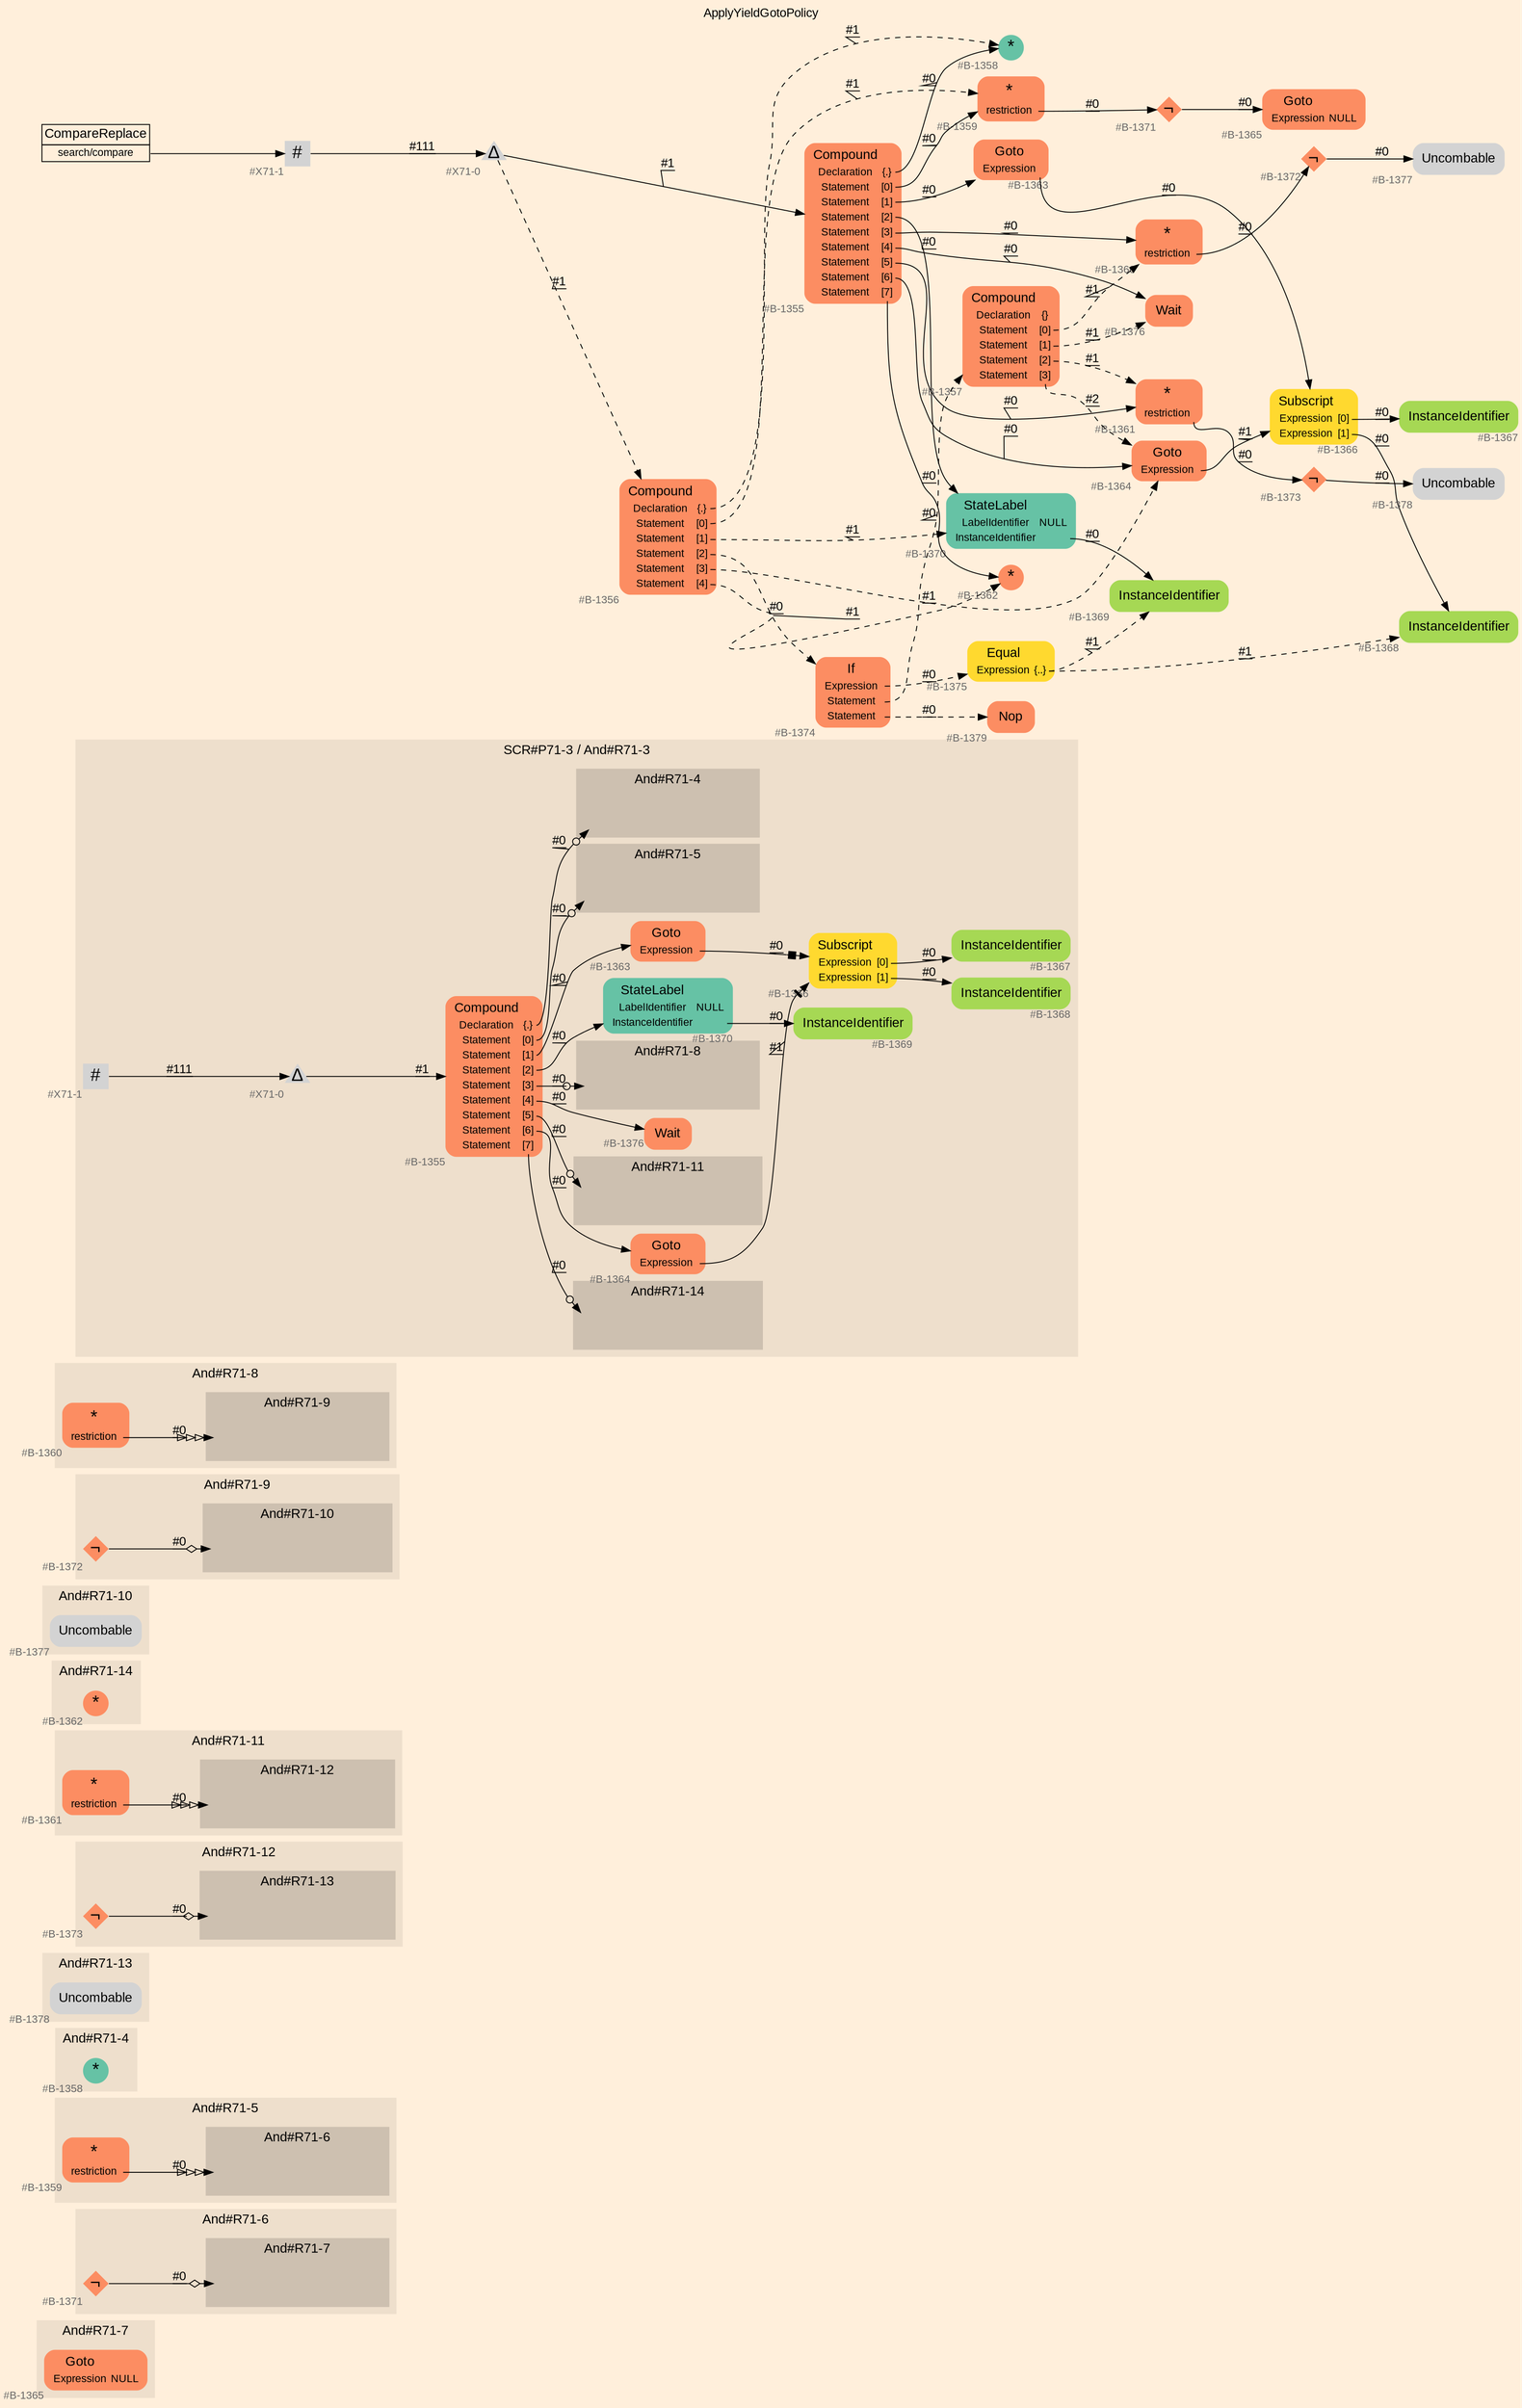 digraph "ApplyYieldGotoPolicy" {
label = "ApplyYieldGotoPolicy"
labelloc = t
graph [
    rankdir = "LR"
    ranksep = 0.3
    bgcolor = antiquewhite1
    color = black
    fontcolor = black
    fontname = "Arial"
];
node [
    fontname = "Arial"
];
edge [
    fontname = "Arial"
];

// -------------------- figure And#R71-7 --------------------
// -------- region And#R71-7 ----------
subgraph "clusterAnd#R71-7" {
    label = "And#R71-7"
    style = "filled"
    color = antiquewhite2
    fontsize = "15"
    // -------- block And#R71-7/#B-1365 ----------
    "And#R71-7/#B-1365" [
        fillcolor = "/set28/2"
        xlabel = "#B-1365"
        fontsize = "12"
        fontcolor = grey40
        shape = "plaintext"
        label = <<TABLE BORDER="0" CELLBORDER="0" CELLSPACING="0">
         <TR><TD><FONT COLOR="black" POINT-SIZE="15">Goto</FONT></TD></TR>
         <TR><TD><FONT COLOR="black" POINT-SIZE="12">Expression</FONT></TD><TD PORT="port0"><FONT COLOR="black" POINT-SIZE="12">NULL</FONT></TD></TR>
        </TABLE>>
        style = "rounded,filled"
    ];
    
}


// -------------------- figure And#R71-6 --------------------
// -------- region And#R71-6 ----------
subgraph "clusterAnd#R71-6" {
    label = "And#R71-6"
    style = "filled"
    color = antiquewhite2
    fontsize = "15"
    // -------- block And#R71-6/#B-1371 ----------
    "And#R71-6/#B-1371" [
        fillcolor = "/set28/2"
        xlabel = "#B-1371"
        fontsize = "12"
        fontcolor = grey40
        shape = "diamond"
        label = <<FONT COLOR="black" POINT-SIZE="20">¬</FONT>>
        style = "filled"
        penwidth = 0.0
        fixedsize = true
        width = 0.4
        height = 0.4
    ];
    
    // -------- region And#R71-6/And#R71-7 ----------
    subgraph "clusterAnd#R71-6/And#R71-7" {
        label = "And#R71-7"
        style = "filled"
        color = antiquewhite3
        fontsize = "15"
        // -------- block And#R71-6/And#R71-7/#B-1365 ----------
        "And#R71-6/And#R71-7/#B-1365" [
            fillcolor = "/set28/2"
            xlabel = "#B-1365"
            fontsize = "12"
            fontcolor = grey40
            shape = "none"
            style = "invisible"
        ];
        
    }
    
}

"And#R71-6/#B-1371" -> "And#R71-6/And#R71-7/#B-1365" [
    arrowhead="normalnoneodiamond"
    label = "#0"
    decorate = true
    color = black
    fontcolor = black
];


// -------------------- figure And#R71-5 --------------------
// -------- region And#R71-5 ----------
subgraph "clusterAnd#R71-5" {
    label = "And#R71-5"
    style = "filled"
    color = antiquewhite2
    fontsize = "15"
    // -------- block And#R71-5/#B-1359 ----------
    "And#R71-5/#B-1359" [
        fillcolor = "/set28/2"
        xlabel = "#B-1359"
        fontsize = "12"
        fontcolor = grey40
        shape = "plaintext"
        label = <<TABLE BORDER="0" CELLBORDER="0" CELLSPACING="0">
         <TR><TD><FONT COLOR="black" POINT-SIZE="20">*</FONT></TD></TR>
         <TR><TD><FONT COLOR="black" POINT-SIZE="12">restriction</FONT></TD><TD PORT="port0"></TD></TR>
        </TABLE>>
        style = "rounded,filled"
    ];
    
    // -------- region And#R71-5/And#R71-6 ----------
    subgraph "clusterAnd#R71-5/And#R71-6" {
        label = "And#R71-6"
        style = "filled"
        color = antiquewhite3
        fontsize = "15"
        // -------- block And#R71-5/And#R71-6/#B-1371 ----------
        "And#R71-5/And#R71-6/#B-1371" [
            fillcolor = "/set28/2"
            xlabel = "#B-1371"
            fontsize = "12"
            fontcolor = grey40
            shape = "none"
            style = "invisible"
        ];
        
    }
    
}

"And#R71-5/#B-1359":port0 -> "And#R71-5/And#R71-6/#B-1371" [
    arrowhead="normalonormalonormalonormal"
    label = "#0"
    decorate = true
    color = black
    fontcolor = black
];


// -------------------- figure And#R71-4 --------------------
// -------- region And#R71-4 ----------
subgraph "clusterAnd#R71-4" {
    label = "And#R71-4"
    style = "filled"
    color = antiquewhite2
    fontsize = "15"
    // -------- block And#R71-4/#B-1358 ----------
    "And#R71-4/#B-1358" [
        fillcolor = "/set28/1"
        xlabel = "#B-1358"
        fontsize = "12"
        fontcolor = grey40
        shape = "circle"
        label = <<FONT COLOR="black" POINT-SIZE="20">*</FONT>>
        style = "filled"
        penwidth = 0.0
        fixedsize = true
        width = 0.4
        height = 0.4
    ];
    
}


// -------------------- figure And#R71-13 --------------------
// -------- region And#R71-13 ----------
subgraph "clusterAnd#R71-13" {
    label = "And#R71-13"
    style = "filled"
    color = antiquewhite2
    fontsize = "15"
    // -------- block And#R71-13/#B-1378 ----------
    "And#R71-13/#B-1378" [
        xlabel = "#B-1378"
        fontsize = "12"
        fontcolor = grey40
        shape = "plaintext"
        label = <<TABLE BORDER="0" CELLBORDER="0" CELLSPACING="0">
         <TR><TD><FONT COLOR="black" POINT-SIZE="15">Uncombable</FONT></TD></TR>
        </TABLE>>
        style = "rounded,filled"
    ];
    
}


// -------------------- figure And#R71-12 --------------------
// -------- region And#R71-12 ----------
subgraph "clusterAnd#R71-12" {
    label = "And#R71-12"
    style = "filled"
    color = antiquewhite2
    fontsize = "15"
    // -------- block And#R71-12/#B-1373 ----------
    "And#R71-12/#B-1373" [
        fillcolor = "/set28/2"
        xlabel = "#B-1373"
        fontsize = "12"
        fontcolor = grey40
        shape = "diamond"
        label = <<FONT COLOR="black" POINT-SIZE="20">¬</FONT>>
        style = "filled"
        penwidth = 0.0
        fixedsize = true
        width = 0.4
        height = 0.4
    ];
    
    // -------- region And#R71-12/And#R71-13 ----------
    subgraph "clusterAnd#R71-12/And#R71-13" {
        label = "And#R71-13"
        style = "filled"
        color = antiquewhite3
        fontsize = "15"
        // -------- block And#R71-12/And#R71-13/#B-1378 ----------
        "And#R71-12/And#R71-13/#B-1378" [
            xlabel = "#B-1378"
            fontsize = "12"
            fontcolor = grey40
            shape = "none"
            style = "invisible"
        ];
        
    }
    
}

"And#R71-12/#B-1373" -> "And#R71-12/And#R71-13/#B-1378" [
    arrowhead="normalnoneodiamond"
    label = "#0"
    decorate = true
    color = black
    fontcolor = black
];


// -------------------- figure And#R71-11 --------------------
// -------- region And#R71-11 ----------
subgraph "clusterAnd#R71-11" {
    label = "And#R71-11"
    style = "filled"
    color = antiquewhite2
    fontsize = "15"
    // -------- block And#R71-11/#B-1361 ----------
    "And#R71-11/#B-1361" [
        fillcolor = "/set28/2"
        xlabel = "#B-1361"
        fontsize = "12"
        fontcolor = grey40
        shape = "plaintext"
        label = <<TABLE BORDER="0" CELLBORDER="0" CELLSPACING="0">
         <TR><TD><FONT COLOR="black" POINT-SIZE="20">*</FONT></TD></TR>
         <TR><TD><FONT COLOR="black" POINT-SIZE="12">restriction</FONT></TD><TD PORT="port0"></TD></TR>
        </TABLE>>
        style = "rounded,filled"
    ];
    
    // -------- region And#R71-11/And#R71-12 ----------
    subgraph "clusterAnd#R71-11/And#R71-12" {
        label = "And#R71-12"
        style = "filled"
        color = antiquewhite3
        fontsize = "15"
        // -------- block And#R71-11/And#R71-12/#B-1373 ----------
        "And#R71-11/And#R71-12/#B-1373" [
            fillcolor = "/set28/2"
            xlabel = "#B-1373"
            fontsize = "12"
            fontcolor = grey40
            shape = "none"
            style = "invisible"
        ];
        
    }
    
}

"And#R71-11/#B-1361":port0 -> "And#R71-11/And#R71-12/#B-1373" [
    arrowhead="normalonormalonormalonormal"
    label = "#0"
    decorate = true
    color = black
    fontcolor = black
];


// -------------------- figure And#R71-14 --------------------
// -------- region And#R71-14 ----------
subgraph "clusterAnd#R71-14" {
    label = "And#R71-14"
    style = "filled"
    color = antiquewhite2
    fontsize = "15"
    // -------- block And#R71-14/#B-1362 ----------
    "And#R71-14/#B-1362" [
        fillcolor = "/set28/2"
        xlabel = "#B-1362"
        fontsize = "12"
        fontcolor = grey40
        shape = "circle"
        label = <<FONT COLOR="black" POINT-SIZE="20">*</FONT>>
        style = "filled"
        penwidth = 0.0
        fixedsize = true
        width = 0.4
        height = 0.4
    ];
    
}


// -------------------- figure And#R71-10 --------------------
// -------- region And#R71-10 ----------
subgraph "clusterAnd#R71-10" {
    label = "And#R71-10"
    style = "filled"
    color = antiquewhite2
    fontsize = "15"
    // -------- block And#R71-10/#B-1377 ----------
    "And#R71-10/#B-1377" [
        xlabel = "#B-1377"
        fontsize = "12"
        fontcolor = grey40
        shape = "plaintext"
        label = <<TABLE BORDER="0" CELLBORDER="0" CELLSPACING="0">
         <TR><TD><FONT COLOR="black" POINT-SIZE="15">Uncombable</FONT></TD></TR>
        </TABLE>>
        style = "rounded,filled"
    ];
    
}


// -------------------- figure And#R71-9 --------------------
// -------- region And#R71-9 ----------
subgraph "clusterAnd#R71-9" {
    label = "And#R71-9"
    style = "filled"
    color = antiquewhite2
    fontsize = "15"
    // -------- block And#R71-9/#B-1372 ----------
    "And#R71-9/#B-1372" [
        fillcolor = "/set28/2"
        xlabel = "#B-1372"
        fontsize = "12"
        fontcolor = grey40
        shape = "diamond"
        label = <<FONT COLOR="black" POINT-SIZE="20">¬</FONT>>
        style = "filled"
        penwidth = 0.0
        fixedsize = true
        width = 0.4
        height = 0.4
    ];
    
    // -------- region And#R71-9/And#R71-10 ----------
    subgraph "clusterAnd#R71-9/And#R71-10" {
        label = "And#R71-10"
        style = "filled"
        color = antiquewhite3
        fontsize = "15"
        // -------- block And#R71-9/And#R71-10/#B-1377 ----------
        "And#R71-9/And#R71-10/#B-1377" [
            xlabel = "#B-1377"
            fontsize = "12"
            fontcolor = grey40
            shape = "none"
            style = "invisible"
        ];
        
    }
    
}

"And#R71-9/#B-1372" -> "And#R71-9/And#R71-10/#B-1377" [
    arrowhead="normalnoneodiamond"
    label = "#0"
    decorate = true
    color = black
    fontcolor = black
];


// -------------------- figure And#R71-8 --------------------
// -------- region And#R71-8 ----------
subgraph "clusterAnd#R71-8" {
    label = "And#R71-8"
    style = "filled"
    color = antiquewhite2
    fontsize = "15"
    // -------- block And#R71-8/#B-1360 ----------
    "And#R71-8/#B-1360" [
        fillcolor = "/set28/2"
        xlabel = "#B-1360"
        fontsize = "12"
        fontcolor = grey40
        shape = "plaintext"
        label = <<TABLE BORDER="0" CELLBORDER="0" CELLSPACING="0">
         <TR><TD><FONT COLOR="black" POINT-SIZE="20">*</FONT></TD></TR>
         <TR><TD><FONT COLOR="black" POINT-SIZE="12">restriction</FONT></TD><TD PORT="port0"></TD></TR>
        </TABLE>>
        style = "rounded,filled"
    ];
    
    // -------- region And#R71-8/And#R71-9 ----------
    subgraph "clusterAnd#R71-8/And#R71-9" {
        label = "And#R71-9"
        style = "filled"
        color = antiquewhite3
        fontsize = "15"
        // -------- block And#R71-8/And#R71-9/#B-1372 ----------
        "And#R71-8/And#R71-9/#B-1372" [
            fillcolor = "/set28/2"
            xlabel = "#B-1372"
            fontsize = "12"
            fontcolor = grey40
            shape = "none"
            style = "invisible"
        ];
        
    }
    
}

"And#R71-8/#B-1360":port0 -> "And#R71-8/And#R71-9/#B-1372" [
    arrowhead="normalonormalonormalonormal"
    label = "#0"
    decorate = true
    color = black
    fontcolor = black
];


// -------------------- figure And#R71-3 --------------------
// -------- region And#R71-3 ----------
subgraph "clusterAnd#R71-3" {
    label = "SCR#P71-3 / And#R71-3"
    style = "filled"
    color = antiquewhite2
    fontsize = "15"
    // -------- block And#R71-3/#B-1376 ----------
    "And#R71-3/#B-1376" [
        fillcolor = "/set28/2"
        xlabel = "#B-1376"
        fontsize = "12"
        fontcolor = grey40
        shape = "plaintext"
        label = <<TABLE BORDER="0" CELLBORDER="0" CELLSPACING="0">
         <TR><TD><FONT COLOR="black" POINT-SIZE="15">Wait</FONT></TD></TR>
        </TABLE>>
        style = "rounded,filled"
    ];
    
    // -------- block And#R71-3/#B-1369 ----------
    "And#R71-3/#B-1369" [
        fillcolor = "/set28/5"
        xlabel = "#B-1369"
        fontsize = "12"
        fontcolor = grey40
        shape = "plaintext"
        label = <<TABLE BORDER="0" CELLBORDER="0" CELLSPACING="0">
         <TR><TD><FONT COLOR="black" POINT-SIZE="15">InstanceIdentifier</FONT></TD></TR>
        </TABLE>>
        style = "rounded,filled"
    ];
    
    // -------- block And#R71-3/#B-1368 ----------
    "And#R71-3/#B-1368" [
        fillcolor = "/set28/5"
        xlabel = "#B-1368"
        fontsize = "12"
        fontcolor = grey40
        shape = "plaintext"
        label = <<TABLE BORDER="0" CELLBORDER="0" CELLSPACING="0">
         <TR><TD><FONT COLOR="black" POINT-SIZE="15">InstanceIdentifier</FONT></TD></TR>
        </TABLE>>
        style = "rounded,filled"
    ];
    
    // -------- block And#R71-3/#B-1367 ----------
    "And#R71-3/#B-1367" [
        fillcolor = "/set28/5"
        xlabel = "#B-1367"
        fontsize = "12"
        fontcolor = grey40
        shape = "plaintext"
        label = <<TABLE BORDER="0" CELLBORDER="0" CELLSPACING="0">
         <TR><TD><FONT COLOR="black" POINT-SIZE="15">InstanceIdentifier</FONT></TD></TR>
        </TABLE>>
        style = "rounded,filled"
    ];
    
    // -------- block And#R71-3/#X71-0 ----------
    "And#R71-3/#X71-0" [
        xlabel = "#X71-0"
        fontsize = "12"
        fontcolor = grey40
        shape = "triangle"
        label = <<FONT COLOR="black" POINT-SIZE="20">Δ</FONT>>
        style = "filled"
        penwidth = 0.0
        fixedsize = true
        width = 0.4
        height = 0.4
    ];
    
    // -------- block And#R71-3/#B-1370 ----------
    "And#R71-3/#B-1370" [
        fillcolor = "/set28/1"
        xlabel = "#B-1370"
        fontsize = "12"
        fontcolor = grey40
        shape = "plaintext"
        label = <<TABLE BORDER="0" CELLBORDER="0" CELLSPACING="0">
         <TR><TD><FONT COLOR="black" POINT-SIZE="15">StateLabel</FONT></TD></TR>
         <TR><TD><FONT COLOR="black" POINT-SIZE="12">LabelIdentifier</FONT></TD><TD PORT="port0"><FONT COLOR="black" POINT-SIZE="12">NULL</FONT></TD></TR>
         <TR><TD><FONT COLOR="black" POINT-SIZE="12">InstanceIdentifier</FONT></TD><TD PORT="port1"></TD></TR>
        </TABLE>>
        style = "rounded,filled"
    ];
    
    // -------- block And#R71-3/#B-1364 ----------
    "And#R71-3/#B-1364" [
        fillcolor = "/set28/2"
        xlabel = "#B-1364"
        fontsize = "12"
        fontcolor = grey40
        shape = "plaintext"
        label = <<TABLE BORDER="0" CELLBORDER="0" CELLSPACING="0">
         <TR><TD><FONT COLOR="black" POINT-SIZE="15">Goto</FONT></TD></TR>
         <TR><TD><FONT COLOR="black" POINT-SIZE="12">Expression</FONT></TD><TD PORT="port0"></TD></TR>
        </TABLE>>
        style = "rounded,filled"
    ];
    
    // -------- block And#R71-3/#B-1363 ----------
    "And#R71-3/#B-1363" [
        fillcolor = "/set28/2"
        xlabel = "#B-1363"
        fontsize = "12"
        fontcolor = grey40
        shape = "plaintext"
        label = <<TABLE BORDER="0" CELLBORDER="0" CELLSPACING="0">
         <TR><TD><FONT COLOR="black" POINT-SIZE="15">Goto</FONT></TD></TR>
         <TR><TD><FONT COLOR="black" POINT-SIZE="12">Expression</FONT></TD><TD PORT="port0"></TD></TR>
        </TABLE>>
        style = "rounded,filled"
    ];
    
    // -------- block And#R71-3/#B-1355 ----------
    "And#R71-3/#B-1355" [
        fillcolor = "/set28/2"
        xlabel = "#B-1355"
        fontsize = "12"
        fontcolor = grey40
        shape = "plaintext"
        label = <<TABLE BORDER="0" CELLBORDER="0" CELLSPACING="0">
         <TR><TD><FONT COLOR="black" POINT-SIZE="15">Compound</FONT></TD></TR>
         <TR><TD><FONT COLOR="black" POINT-SIZE="12">Declaration</FONT></TD><TD PORT="port0"><FONT COLOR="black" POINT-SIZE="12">{.}</FONT></TD></TR>
         <TR><TD><FONT COLOR="black" POINT-SIZE="12">Statement</FONT></TD><TD PORT="port1"><FONT COLOR="black" POINT-SIZE="12">[0]</FONT></TD></TR>
         <TR><TD><FONT COLOR="black" POINT-SIZE="12">Statement</FONT></TD><TD PORT="port2"><FONT COLOR="black" POINT-SIZE="12">[1]</FONT></TD></TR>
         <TR><TD><FONT COLOR="black" POINT-SIZE="12">Statement</FONT></TD><TD PORT="port3"><FONT COLOR="black" POINT-SIZE="12">[2]</FONT></TD></TR>
         <TR><TD><FONT COLOR="black" POINT-SIZE="12">Statement</FONT></TD><TD PORT="port4"><FONT COLOR="black" POINT-SIZE="12">[3]</FONT></TD></TR>
         <TR><TD><FONT COLOR="black" POINT-SIZE="12">Statement</FONT></TD><TD PORT="port5"><FONT COLOR="black" POINT-SIZE="12">[4]</FONT></TD></TR>
         <TR><TD><FONT COLOR="black" POINT-SIZE="12">Statement</FONT></TD><TD PORT="port6"><FONT COLOR="black" POINT-SIZE="12">[5]</FONT></TD></TR>
         <TR><TD><FONT COLOR="black" POINT-SIZE="12">Statement</FONT></TD><TD PORT="port7"><FONT COLOR="black" POINT-SIZE="12">[6]</FONT></TD></TR>
         <TR><TD><FONT COLOR="black" POINT-SIZE="12">Statement</FONT></TD><TD PORT="port8"><FONT COLOR="black" POINT-SIZE="12">[7]</FONT></TD></TR>
        </TABLE>>
        style = "rounded,filled"
    ];
    
    // -------- block And#R71-3/#B-1366 ----------
    "And#R71-3/#B-1366" [
        fillcolor = "/set28/6"
        xlabel = "#B-1366"
        fontsize = "12"
        fontcolor = grey40
        shape = "plaintext"
        label = <<TABLE BORDER="0" CELLBORDER="0" CELLSPACING="0">
         <TR><TD><FONT COLOR="black" POINT-SIZE="15">Subscript</FONT></TD></TR>
         <TR><TD><FONT COLOR="black" POINT-SIZE="12">Expression</FONT></TD><TD PORT="port0"><FONT COLOR="black" POINT-SIZE="12">[0]</FONT></TD></TR>
         <TR><TD><FONT COLOR="black" POINT-SIZE="12">Expression</FONT></TD><TD PORT="port1"><FONT COLOR="black" POINT-SIZE="12">[1]</FONT></TD></TR>
        </TABLE>>
        style = "rounded,filled"
    ];
    
    // -------- block And#R71-3/#X71-1 ----------
    "And#R71-3/#X71-1" [
        xlabel = "#X71-1"
        fontsize = "12"
        fontcolor = grey40
        shape = "square"
        label = <<FONT COLOR="black" POINT-SIZE="20">#</FONT>>
        style = "filled"
        penwidth = 0.0
        fixedsize = true
        width = 0.4
        height = 0.4
    ];
    
    // -------- region And#R71-3/And#R71-4 ----------
    subgraph "clusterAnd#R71-3/And#R71-4" {
        label = "And#R71-4"
        style = "filled"
        color = antiquewhite3
        fontsize = "15"
        // -------- block And#R71-3/And#R71-4/#B-1358 ----------
        "And#R71-3/And#R71-4/#B-1358" [
            fillcolor = "/set28/1"
            xlabel = "#B-1358"
            fontsize = "12"
            fontcolor = grey40
            shape = "none"
            style = "invisible"
        ];
        
    }
    
    // -------- region And#R71-3/And#R71-5 ----------
    subgraph "clusterAnd#R71-3/And#R71-5" {
        label = "And#R71-5"
        style = "filled"
        color = antiquewhite3
        fontsize = "15"
        // -------- block And#R71-3/And#R71-5/#B-1359 ----------
        "And#R71-3/And#R71-5/#B-1359" [
            fillcolor = "/set28/2"
            xlabel = "#B-1359"
            fontsize = "12"
            fontcolor = grey40
            shape = "none"
            style = "invisible"
        ];
        
    }
    
    // -------- region And#R71-3/And#R71-8 ----------
    subgraph "clusterAnd#R71-3/And#R71-8" {
        label = "And#R71-8"
        style = "filled"
        color = antiquewhite3
        fontsize = "15"
        // -------- block And#R71-3/And#R71-8/#B-1360 ----------
        "And#R71-3/And#R71-8/#B-1360" [
            fillcolor = "/set28/2"
            xlabel = "#B-1360"
            fontsize = "12"
            fontcolor = grey40
            shape = "none"
            style = "invisible"
        ];
        
    }
    
    // -------- region And#R71-3/And#R71-11 ----------
    subgraph "clusterAnd#R71-3/And#R71-11" {
        label = "And#R71-11"
        style = "filled"
        color = antiquewhite3
        fontsize = "15"
        // -------- block And#R71-3/And#R71-11/#B-1361 ----------
        "And#R71-3/And#R71-11/#B-1361" [
            fillcolor = "/set28/2"
            xlabel = "#B-1361"
            fontsize = "12"
            fontcolor = grey40
            shape = "none"
            style = "invisible"
        ];
        
    }
    
    // -------- region And#R71-3/And#R71-14 ----------
    subgraph "clusterAnd#R71-3/And#R71-14" {
        label = "And#R71-14"
        style = "filled"
        color = antiquewhite3
        fontsize = "15"
        // -------- block And#R71-3/And#R71-14/#B-1362 ----------
        "And#R71-3/And#R71-14/#B-1362" [
            fillcolor = "/set28/2"
            xlabel = "#B-1362"
            fontsize = "12"
            fontcolor = grey40
            shape = "none"
            style = "invisible"
        ];
        
    }
    
}

"And#R71-3/#X71-0" -> "And#R71-3/#B-1355" [
    label = "#1"
    decorate = true
    color = black
    fontcolor = black
];

"And#R71-3/#B-1370":port1 -> "And#R71-3/#B-1369" [
    label = "#0"
    decorate = true
    color = black
    fontcolor = black
];

"And#R71-3/#B-1364":port0 -> "And#R71-3/#B-1366" [
    arrowhead="normalnonetee"
    label = "#1"
    decorate = true
    color = black
    fontcolor = black
];

"And#R71-3/#B-1363":port0 -> "And#R71-3/#B-1366" [
    arrowhead="normalnonebox"
    label = "#0"
    decorate = true
    color = black
    fontcolor = black
];

"And#R71-3/#B-1355":port0 -> "And#R71-3/And#R71-4/#B-1358" [
    arrowhead="normalnoneodot"
    label = "#0"
    decorate = true
    color = black
    fontcolor = black
];

"And#R71-3/#B-1355":port1 -> "And#R71-3/And#R71-5/#B-1359" [
    arrowhead="normalnoneodot"
    label = "#0"
    decorate = true
    color = black
    fontcolor = black
];

"And#R71-3/#B-1355":port2 -> "And#R71-3/#B-1363" [
    label = "#0"
    decorate = true
    color = black
    fontcolor = black
];

"And#R71-3/#B-1355":port3 -> "And#R71-3/#B-1370" [
    label = "#0"
    decorate = true
    color = black
    fontcolor = black
];

"And#R71-3/#B-1355":port4 -> "And#R71-3/And#R71-8/#B-1360" [
    arrowhead="normalnoneodot"
    label = "#0"
    decorate = true
    color = black
    fontcolor = black
];

"And#R71-3/#B-1355":port5 -> "And#R71-3/#B-1376" [
    label = "#0"
    decorate = true
    color = black
    fontcolor = black
];

"And#R71-3/#B-1355":port6 -> "And#R71-3/And#R71-11/#B-1361" [
    arrowhead="normalnoneodot"
    label = "#0"
    decorate = true
    color = black
    fontcolor = black
];

"And#R71-3/#B-1355":port7 -> "And#R71-3/#B-1364" [
    label = "#0"
    decorate = true
    color = black
    fontcolor = black
];

"And#R71-3/#B-1355":port8 -> "And#R71-3/And#R71-14/#B-1362" [
    arrowhead="normalnoneodot"
    label = "#0"
    decorate = true
    color = black
    fontcolor = black
];

"And#R71-3/#B-1366":port0 -> "And#R71-3/#B-1367" [
    label = "#0"
    decorate = true
    color = black
    fontcolor = black
];

"And#R71-3/#B-1366":port1 -> "And#R71-3/#B-1368" [
    label = "#0"
    decorate = true
    color = black
    fontcolor = black
];

"And#R71-3/#X71-1" -> "And#R71-3/#X71-0" [
    label = "#111"
    decorate = true
    color = black
    fontcolor = black
];


// -------------------- transformation figure --------------------
// -------- block CR#X71-2 ----------
"CR#X71-2" [
    fillcolor = antiquewhite1
    fontsize = "12"
    fontcolor = grey40
    shape = "plaintext"
    label = <<TABLE BORDER="0" CELLBORDER="1" CELLSPACING="0">
     <TR><TD><FONT COLOR="black" POINT-SIZE="15">CompareReplace</FONT></TD></TR>
     <TR><TD PORT="port0"><FONT COLOR="black" POINT-SIZE="12">search/compare</FONT></TD></TR>
    </TABLE>>
    style = "filled"
    color = black
];

// -------- block #X71-1 ----------
"#X71-1" [
    xlabel = "#X71-1"
    fontsize = "12"
    fontcolor = grey40
    shape = "square"
    label = <<FONT COLOR="black" POINT-SIZE="20">#</FONT>>
    style = "filled"
    penwidth = 0.0
    fixedsize = true
    width = 0.4
    height = 0.4
];

// -------- block #X71-0 ----------
"#X71-0" [
    xlabel = "#X71-0"
    fontsize = "12"
    fontcolor = grey40
    shape = "triangle"
    label = <<FONT COLOR="black" POINT-SIZE="20">Δ</FONT>>
    style = "filled"
    penwidth = 0.0
    fixedsize = true
    width = 0.4
    height = 0.4
];

// -------- block #B-1355 ----------
"#B-1355" [
    fillcolor = "/set28/2"
    xlabel = "#B-1355"
    fontsize = "12"
    fontcolor = grey40
    shape = "plaintext"
    label = <<TABLE BORDER="0" CELLBORDER="0" CELLSPACING="0">
     <TR><TD><FONT COLOR="black" POINT-SIZE="15">Compound</FONT></TD></TR>
     <TR><TD><FONT COLOR="black" POINT-SIZE="12">Declaration</FONT></TD><TD PORT="port0"><FONT COLOR="black" POINT-SIZE="12">{.}</FONT></TD></TR>
     <TR><TD><FONT COLOR="black" POINT-SIZE="12">Statement</FONT></TD><TD PORT="port1"><FONT COLOR="black" POINT-SIZE="12">[0]</FONT></TD></TR>
     <TR><TD><FONT COLOR="black" POINT-SIZE="12">Statement</FONT></TD><TD PORT="port2"><FONT COLOR="black" POINT-SIZE="12">[1]</FONT></TD></TR>
     <TR><TD><FONT COLOR="black" POINT-SIZE="12">Statement</FONT></TD><TD PORT="port3"><FONT COLOR="black" POINT-SIZE="12">[2]</FONT></TD></TR>
     <TR><TD><FONT COLOR="black" POINT-SIZE="12">Statement</FONT></TD><TD PORT="port4"><FONT COLOR="black" POINT-SIZE="12">[3]</FONT></TD></TR>
     <TR><TD><FONT COLOR="black" POINT-SIZE="12">Statement</FONT></TD><TD PORT="port5"><FONT COLOR="black" POINT-SIZE="12">[4]</FONT></TD></TR>
     <TR><TD><FONT COLOR="black" POINT-SIZE="12">Statement</FONT></TD><TD PORT="port6"><FONT COLOR="black" POINT-SIZE="12">[5]</FONT></TD></TR>
     <TR><TD><FONT COLOR="black" POINT-SIZE="12">Statement</FONT></TD><TD PORT="port7"><FONT COLOR="black" POINT-SIZE="12">[6]</FONT></TD></TR>
     <TR><TD><FONT COLOR="black" POINT-SIZE="12">Statement</FONT></TD><TD PORT="port8"><FONT COLOR="black" POINT-SIZE="12">[7]</FONT></TD></TR>
    </TABLE>>
    style = "rounded,filled"
];

// -------- block #B-1358 ----------
"#B-1358" [
    fillcolor = "/set28/1"
    xlabel = "#B-1358"
    fontsize = "12"
    fontcolor = grey40
    shape = "circle"
    label = <<FONT COLOR="black" POINT-SIZE="20">*</FONT>>
    style = "filled"
    penwidth = 0.0
    fixedsize = true
    width = 0.4
    height = 0.4
];

// -------- block #B-1359 ----------
"#B-1359" [
    fillcolor = "/set28/2"
    xlabel = "#B-1359"
    fontsize = "12"
    fontcolor = grey40
    shape = "plaintext"
    label = <<TABLE BORDER="0" CELLBORDER="0" CELLSPACING="0">
     <TR><TD><FONT COLOR="black" POINT-SIZE="20">*</FONT></TD></TR>
     <TR><TD><FONT COLOR="black" POINT-SIZE="12">restriction</FONT></TD><TD PORT="port0"></TD></TR>
    </TABLE>>
    style = "rounded,filled"
];

// -------- block #B-1371 ----------
"#B-1371" [
    fillcolor = "/set28/2"
    xlabel = "#B-1371"
    fontsize = "12"
    fontcolor = grey40
    shape = "diamond"
    label = <<FONT COLOR="black" POINT-SIZE="20">¬</FONT>>
    style = "filled"
    penwidth = 0.0
    fixedsize = true
    width = 0.4
    height = 0.4
];

// -------- block #B-1365 ----------
"#B-1365" [
    fillcolor = "/set28/2"
    xlabel = "#B-1365"
    fontsize = "12"
    fontcolor = grey40
    shape = "plaintext"
    label = <<TABLE BORDER="0" CELLBORDER="0" CELLSPACING="0">
     <TR><TD><FONT COLOR="black" POINT-SIZE="15">Goto</FONT></TD></TR>
     <TR><TD><FONT COLOR="black" POINT-SIZE="12">Expression</FONT></TD><TD PORT="port0"><FONT COLOR="black" POINT-SIZE="12">NULL</FONT></TD></TR>
    </TABLE>>
    style = "rounded,filled"
];

// -------- block #B-1363 ----------
"#B-1363" [
    fillcolor = "/set28/2"
    xlabel = "#B-1363"
    fontsize = "12"
    fontcolor = grey40
    shape = "plaintext"
    label = <<TABLE BORDER="0" CELLBORDER="0" CELLSPACING="0">
     <TR><TD><FONT COLOR="black" POINT-SIZE="15">Goto</FONT></TD></TR>
     <TR><TD><FONT COLOR="black" POINT-SIZE="12">Expression</FONT></TD><TD PORT="port0"></TD></TR>
    </TABLE>>
    style = "rounded,filled"
];

// -------- block #B-1366 ----------
"#B-1366" [
    fillcolor = "/set28/6"
    xlabel = "#B-1366"
    fontsize = "12"
    fontcolor = grey40
    shape = "plaintext"
    label = <<TABLE BORDER="0" CELLBORDER="0" CELLSPACING="0">
     <TR><TD><FONT COLOR="black" POINT-SIZE="15">Subscript</FONT></TD></TR>
     <TR><TD><FONT COLOR="black" POINT-SIZE="12">Expression</FONT></TD><TD PORT="port0"><FONT COLOR="black" POINT-SIZE="12">[0]</FONT></TD></TR>
     <TR><TD><FONT COLOR="black" POINT-SIZE="12">Expression</FONT></TD><TD PORT="port1"><FONT COLOR="black" POINT-SIZE="12">[1]</FONT></TD></TR>
    </TABLE>>
    style = "rounded,filled"
];

// -------- block #B-1367 ----------
"#B-1367" [
    fillcolor = "/set28/5"
    xlabel = "#B-1367"
    fontsize = "12"
    fontcolor = grey40
    shape = "plaintext"
    label = <<TABLE BORDER="0" CELLBORDER="0" CELLSPACING="0">
     <TR><TD><FONT COLOR="black" POINT-SIZE="15">InstanceIdentifier</FONT></TD></TR>
    </TABLE>>
    style = "rounded,filled"
];

// -------- block #B-1368 ----------
"#B-1368" [
    fillcolor = "/set28/5"
    xlabel = "#B-1368"
    fontsize = "12"
    fontcolor = grey40
    shape = "plaintext"
    label = <<TABLE BORDER="0" CELLBORDER="0" CELLSPACING="0">
     <TR><TD><FONT COLOR="black" POINT-SIZE="15">InstanceIdentifier</FONT></TD></TR>
    </TABLE>>
    style = "rounded,filled"
];

// -------- block #B-1370 ----------
"#B-1370" [
    fillcolor = "/set28/1"
    xlabel = "#B-1370"
    fontsize = "12"
    fontcolor = grey40
    shape = "plaintext"
    label = <<TABLE BORDER="0" CELLBORDER="0" CELLSPACING="0">
     <TR><TD><FONT COLOR="black" POINT-SIZE="15">StateLabel</FONT></TD></TR>
     <TR><TD><FONT COLOR="black" POINT-SIZE="12">LabelIdentifier</FONT></TD><TD PORT="port0"><FONT COLOR="black" POINT-SIZE="12">NULL</FONT></TD></TR>
     <TR><TD><FONT COLOR="black" POINT-SIZE="12">InstanceIdentifier</FONT></TD><TD PORT="port1"></TD></TR>
    </TABLE>>
    style = "rounded,filled"
];

// -------- block #B-1369 ----------
"#B-1369" [
    fillcolor = "/set28/5"
    xlabel = "#B-1369"
    fontsize = "12"
    fontcolor = grey40
    shape = "plaintext"
    label = <<TABLE BORDER="0" CELLBORDER="0" CELLSPACING="0">
     <TR><TD><FONT COLOR="black" POINT-SIZE="15">InstanceIdentifier</FONT></TD></TR>
    </TABLE>>
    style = "rounded,filled"
];

// -------- block #B-1360 ----------
"#B-1360" [
    fillcolor = "/set28/2"
    xlabel = "#B-1360"
    fontsize = "12"
    fontcolor = grey40
    shape = "plaintext"
    label = <<TABLE BORDER="0" CELLBORDER="0" CELLSPACING="0">
     <TR><TD><FONT COLOR="black" POINT-SIZE="20">*</FONT></TD></TR>
     <TR><TD><FONT COLOR="black" POINT-SIZE="12">restriction</FONT></TD><TD PORT="port0"></TD></TR>
    </TABLE>>
    style = "rounded,filled"
];

// -------- block #B-1372 ----------
"#B-1372" [
    fillcolor = "/set28/2"
    xlabel = "#B-1372"
    fontsize = "12"
    fontcolor = grey40
    shape = "diamond"
    label = <<FONT COLOR="black" POINT-SIZE="20">¬</FONT>>
    style = "filled"
    penwidth = 0.0
    fixedsize = true
    width = 0.4
    height = 0.4
];

// -------- block #B-1377 ----------
"#B-1377" [
    xlabel = "#B-1377"
    fontsize = "12"
    fontcolor = grey40
    shape = "plaintext"
    label = <<TABLE BORDER="0" CELLBORDER="0" CELLSPACING="0">
     <TR><TD><FONT COLOR="black" POINT-SIZE="15">Uncombable</FONT></TD></TR>
    </TABLE>>
    style = "rounded,filled"
];

// -------- block #B-1376 ----------
"#B-1376" [
    fillcolor = "/set28/2"
    xlabel = "#B-1376"
    fontsize = "12"
    fontcolor = grey40
    shape = "plaintext"
    label = <<TABLE BORDER="0" CELLBORDER="0" CELLSPACING="0">
     <TR><TD><FONT COLOR="black" POINT-SIZE="15">Wait</FONT></TD></TR>
    </TABLE>>
    style = "rounded,filled"
];

// -------- block #B-1361 ----------
"#B-1361" [
    fillcolor = "/set28/2"
    xlabel = "#B-1361"
    fontsize = "12"
    fontcolor = grey40
    shape = "plaintext"
    label = <<TABLE BORDER="0" CELLBORDER="0" CELLSPACING="0">
     <TR><TD><FONT COLOR="black" POINT-SIZE="20">*</FONT></TD></TR>
     <TR><TD><FONT COLOR="black" POINT-SIZE="12">restriction</FONT></TD><TD PORT="port0"></TD></TR>
    </TABLE>>
    style = "rounded,filled"
];

// -------- block #B-1373 ----------
"#B-1373" [
    fillcolor = "/set28/2"
    xlabel = "#B-1373"
    fontsize = "12"
    fontcolor = grey40
    shape = "diamond"
    label = <<FONT COLOR="black" POINT-SIZE="20">¬</FONT>>
    style = "filled"
    penwidth = 0.0
    fixedsize = true
    width = 0.4
    height = 0.4
];

// -------- block #B-1378 ----------
"#B-1378" [
    xlabel = "#B-1378"
    fontsize = "12"
    fontcolor = grey40
    shape = "plaintext"
    label = <<TABLE BORDER="0" CELLBORDER="0" CELLSPACING="0">
     <TR><TD><FONT COLOR="black" POINT-SIZE="15">Uncombable</FONT></TD></TR>
    </TABLE>>
    style = "rounded,filled"
];

// -------- block #B-1364 ----------
"#B-1364" [
    fillcolor = "/set28/2"
    xlabel = "#B-1364"
    fontsize = "12"
    fontcolor = grey40
    shape = "plaintext"
    label = <<TABLE BORDER="0" CELLBORDER="0" CELLSPACING="0">
     <TR><TD><FONT COLOR="black" POINT-SIZE="15">Goto</FONT></TD></TR>
     <TR><TD><FONT COLOR="black" POINT-SIZE="12">Expression</FONT></TD><TD PORT="port0"></TD></TR>
    </TABLE>>
    style = "rounded,filled"
];

// -------- block #B-1362 ----------
"#B-1362" [
    fillcolor = "/set28/2"
    xlabel = "#B-1362"
    fontsize = "12"
    fontcolor = grey40
    shape = "circle"
    label = <<FONT COLOR="black" POINT-SIZE="20">*</FONT>>
    style = "filled"
    penwidth = 0.0
    fixedsize = true
    width = 0.4
    height = 0.4
];

// -------- block #B-1356 ----------
"#B-1356" [
    fillcolor = "/set28/2"
    xlabel = "#B-1356"
    fontsize = "12"
    fontcolor = grey40
    shape = "plaintext"
    label = <<TABLE BORDER="0" CELLBORDER="0" CELLSPACING="0">
     <TR><TD><FONT COLOR="black" POINT-SIZE="15">Compound</FONT></TD></TR>
     <TR><TD><FONT COLOR="black" POINT-SIZE="12">Declaration</FONT></TD><TD PORT="port0"><FONT COLOR="black" POINT-SIZE="12">{.}</FONT></TD></TR>
     <TR><TD><FONT COLOR="black" POINT-SIZE="12">Statement</FONT></TD><TD PORT="port1"><FONT COLOR="black" POINT-SIZE="12">[0]</FONT></TD></TR>
     <TR><TD><FONT COLOR="black" POINT-SIZE="12">Statement</FONT></TD><TD PORT="port2"><FONT COLOR="black" POINT-SIZE="12">[1]</FONT></TD></TR>
     <TR><TD><FONT COLOR="black" POINT-SIZE="12">Statement</FONT></TD><TD PORT="port3"><FONT COLOR="black" POINT-SIZE="12">[2]</FONT></TD></TR>
     <TR><TD><FONT COLOR="black" POINT-SIZE="12">Statement</FONT></TD><TD PORT="port4"><FONT COLOR="black" POINT-SIZE="12">[3]</FONT></TD></TR>
     <TR><TD><FONT COLOR="black" POINT-SIZE="12">Statement</FONT></TD><TD PORT="port5"><FONT COLOR="black" POINT-SIZE="12">[4]</FONT></TD></TR>
    </TABLE>>
    style = "rounded,filled"
];

// -------- block #B-1374 ----------
"#B-1374" [
    fillcolor = "/set28/2"
    xlabel = "#B-1374"
    fontsize = "12"
    fontcolor = grey40
    shape = "plaintext"
    label = <<TABLE BORDER="0" CELLBORDER="0" CELLSPACING="0">
     <TR><TD><FONT COLOR="black" POINT-SIZE="15">If</FONT></TD></TR>
     <TR><TD><FONT COLOR="black" POINT-SIZE="12">Expression</FONT></TD><TD PORT="port0"></TD></TR>
     <TR><TD><FONT COLOR="black" POINT-SIZE="12">Statement</FONT></TD><TD PORT="port1"></TD></TR>
     <TR><TD><FONT COLOR="black" POINT-SIZE="12">Statement</FONT></TD><TD PORT="port2"></TD></TR>
    </TABLE>>
    style = "rounded,filled"
];

// -------- block #B-1375 ----------
"#B-1375" [
    fillcolor = "/set28/6"
    xlabel = "#B-1375"
    fontsize = "12"
    fontcolor = grey40
    shape = "plaintext"
    label = <<TABLE BORDER="0" CELLBORDER="0" CELLSPACING="0">
     <TR><TD><FONT COLOR="black" POINT-SIZE="15">Equal</FONT></TD></TR>
     <TR><TD><FONT COLOR="black" POINT-SIZE="12">Expression</FONT></TD><TD PORT="port0"><FONT COLOR="black" POINT-SIZE="12">{..}</FONT></TD></TR>
    </TABLE>>
    style = "rounded,filled"
];

// -------- block #B-1357 ----------
"#B-1357" [
    fillcolor = "/set28/2"
    xlabel = "#B-1357"
    fontsize = "12"
    fontcolor = grey40
    shape = "plaintext"
    label = <<TABLE BORDER="0" CELLBORDER="0" CELLSPACING="0">
     <TR><TD><FONT COLOR="black" POINT-SIZE="15">Compound</FONT></TD></TR>
     <TR><TD><FONT COLOR="black" POINT-SIZE="12">Declaration</FONT></TD><TD PORT="port0"><FONT COLOR="black" POINT-SIZE="12">{}</FONT></TD></TR>
     <TR><TD><FONT COLOR="black" POINT-SIZE="12">Statement</FONT></TD><TD PORT="port1"><FONT COLOR="black" POINT-SIZE="12">[0]</FONT></TD></TR>
     <TR><TD><FONT COLOR="black" POINT-SIZE="12">Statement</FONT></TD><TD PORT="port2"><FONT COLOR="black" POINT-SIZE="12">[1]</FONT></TD></TR>
     <TR><TD><FONT COLOR="black" POINT-SIZE="12">Statement</FONT></TD><TD PORT="port3"><FONT COLOR="black" POINT-SIZE="12">[2]</FONT></TD></TR>
     <TR><TD><FONT COLOR="black" POINT-SIZE="12">Statement</FONT></TD><TD PORT="port4"><FONT COLOR="black" POINT-SIZE="12">[3]</FONT></TD></TR>
    </TABLE>>
    style = "rounded,filled"
];

// -------- block #B-1379 ----------
"#B-1379" [
    fillcolor = "/set28/2"
    xlabel = "#B-1379"
    fontsize = "12"
    fontcolor = grey40
    shape = "plaintext"
    label = <<TABLE BORDER="0" CELLBORDER="0" CELLSPACING="0">
     <TR><TD><FONT COLOR="black" POINT-SIZE="15">Nop</FONT></TD></TR>
    </TABLE>>
    style = "rounded,filled"
];

"CR#X71-2":port0 -> "#X71-1" [
    label = ""
    decorate = true
    color = black
    fontcolor = black
];

"#X71-1" -> "#X71-0" [
    label = "#111"
    decorate = true
    color = black
    fontcolor = black
];

"#X71-0" -> "#B-1355" [
    label = "#1"
    decorate = true
    color = black
    fontcolor = black
];

"#X71-0" -> "#B-1356" [
    style="dashed"
    label = "#1"
    decorate = true
    color = black
    fontcolor = black
];

"#B-1355":port0 -> "#B-1358" [
    label = "#0"
    decorate = true
    color = black
    fontcolor = black
];

"#B-1355":port1 -> "#B-1359" [
    label = "#0"
    decorate = true
    color = black
    fontcolor = black
];

"#B-1355":port2 -> "#B-1363" [
    label = "#0"
    decorate = true
    color = black
    fontcolor = black
];

"#B-1355":port3 -> "#B-1370" [
    label = "#0"
    decorate = true
    color = black
    fontcolor = black
];

"#B-1355":port4 -> "#B-1360" [
    label = "#0"
    decorate = true
    color = black
    fontcolor = black
];

"#B-1355":port5 -> "#B-1376" [
    label = "#0"
    decorate = true
    color = black
    fontcolor = black
];

"#B-1355":port6 -> "#B-1361" [
    label = "#0"
    decorate = true
    color = black
    fontcolor = black
];

"#B-1355":port7 -> "#B-1364" [
    label = "#0"
    decorate = true
    color = black
    fontcolor = black
];

"#B-1355":port8 -> "#B-1362" [
    label = "#0"
    decorate = true
    color = black
    fontcolor = black
];

"#B-1359":port0 -> "#B-1371" [
    label = "#0"
    decorate = true
    color = black
    fontcolor = black
];

"#B-1371" -> "#B-1365" [
    label = "#0"
    decorate = true
    color = black
    fontcolor = black
];

"#B-1363":port0 -> "#B-1366" [
    label = "#0"
    decorate = true
    color = black
    fontcolor = black
];

"#B-1366":port0 -> "#B-1367" [
    label = "#0"
    decorate = true
    color = black
    fontcolor = black
];

"#B-1366":port1 -> "#B-1368" [
    label = "#0"
    decorate = true
    color = black
    fontcolor = black
];

"#B-1370":port1 -> "#B-1369" [
    label = "#0"
    decorate = true
    color = black
    fontcolor = black
];

"#B-1360":port0 -> "#B-1372" [
    label = "#0"
    decorate = true
    color = black
    fontcolor = black
];

"#B-1372" -> "#B-1377" [
    label = "#0"
    decorate = true
    color = black
    fontcolor = black
];

"#B-1361":port0 -> "#B-1373" [
    label = "#0"
    decorate = true
    color = black
    fontcolor = black
];

"#B-1373" -> "#B-1378" [
    label = "#0"
    decorate = true
    color = black
    fontcolor = black
];

"#B-1364":port0 -> "#B-1366" [
    label = "#1"
    decorate = true
    color = black
    fontcolor = black
];

"#B-1356":port0 -> "#B-1358" [
    style="dashed"
    label = "#1"
    decorate = true
    color = black
    fontcolor = black
];

"#B-1356":port1 -> "#B-1359" [
    style="dashed"
    label = "#1"
    decorate = true
    color = black
    fontcolor = black
];

"#B-1356":port2 -> "#B-1370" [
    style="dashed"
    label = "#1"
    decorate = true
    color = black
    fontcolor = black
];

"#B-1356":port3 -> "#B-1374" [
    style="dashed"
    label = "#0"
    decorate = true
    color = black
    fontcolor = black
];

"#B-1356":port4 -> "#B-1364" [
    style="dashed"
    label = "#1"
    decorate = true
    color = black
    fontcolor = black
];

"#B-1356":port5 -> "#B-1362" [
    style="dashed"
    label = "#1"
    decorate = true
    color = black
    fontcolor = black
];

"#B-1374":port0 -> "#B-1375" [
    style="dashed"
    label = "#0"
    decorate = true
    color = black
    fontcolor = black
];

"#B-1374":port1 -> "#B-1357" [
    style="dashed"
    label = "#0"
    decorate = true
    color = black
    fontcolor = black
];

"#B-1374":port2 -> "#B-1379" [
    style="dashed"
    label = "#0"
    decorate = true
    color = black
    fontcolor = black
];

"#B-1375":port0 -> "#B-1368" [
    style="dashed"
    label = "#1"
    decorate = true
    color = black
    fontcolor = black
];

"#B-1375":port0 -> "#B-1369" [
    style="dashed"
    label = "#1"
    decorate = true
    color = black
    fontcolor = black
];

"#B-1357":port1 -> "#B-1360" [
    style="dashed"
    label = "#1"
    decorate = true
    color = black
    fontcolor = black
];

"#B-1357":port2 -> "#B-1376" [
    style="dashed"
    label = "#1"
    decorate = true
    color = black
    fontcolor = black
];

"#B-1357":port3 -> "#B-1361" [
    style="dashed"
    label = "#1"
    decorate = true
    color = black
    fontcolor = black
];

"#B-1357":port4 -> "#B-1364" [
    style="dashed"
    label = "#2"
    decorate = true
    color = black
    fontcolor = black
];


}

